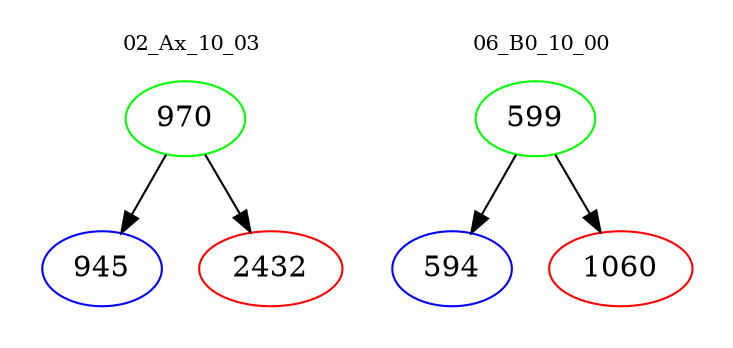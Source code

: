 digraph{
subgraph cluster_0 {
color = white
label = "02_Ax_10_03";
fontsize=10;
T0_970 [label="970", color="green"]
T0_970 -> T0_945 [color="black"]
T0_945 [label="945", color="blue"]
T0_970 -> T0_2432 [color="black"]
T0_2432 [label="2432", color="red"]
}
subgraph cluster_1 {
color = white
label = "06_B0_10_00";
fontsize=10;
T1_599 [label="599", color="green"]
T1_599 -> T1_594 [color="black"]
T1_594 [label="594", color="blue"]
T1_599 -> T1_1060 [color="black"]
T1_1060 [label="1060", color="red"]
}
}
